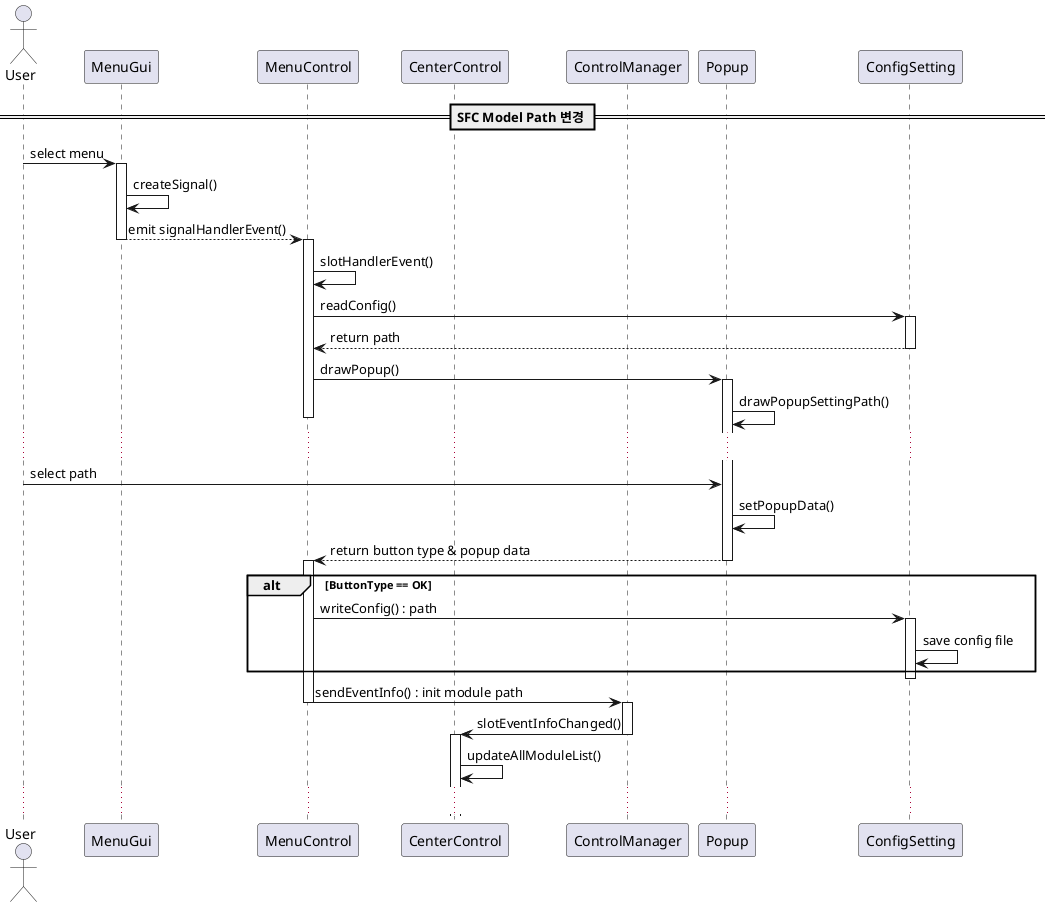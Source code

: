@startuml

actor User order 1

participant MenuGui order 10
' participant MenuHandler order 20
participant MenuControl order 30

participant CenterControl order 40
participant ControlManager order 50

participant Popup order 60
participant ConfigSetting order 70



== SFC Model Path 변경 ==
User -> MenuGui : select menu

activate MenuGui
MenuGui -> MenuGui : createSignal()
MenuGui --> MenuControl : emit signalHandlerEvent()
deactivate MenuGui

activate MenuControl
MenuControl -> MenuControl : slotHandlerEvent()
MenuControl -> ConfigSetting : readConfig()

activate ConfigSetting
MenuControl <-- ConfigSetting : return path
deactivate ConfigSetting

MenuControl -> Popup : drawPopup()
activate Popup
Popup -> Popup : drawPopupSettingPath()
deactivate MenuControl

...

User -> Popup : select path
Popup -> Popup : setPopupData()
MenuControl <-- Popup : return button type & popup data
deactivate Popup

activate MenuControl

alt ButtonType == OK
MenuControl -> ConfigSetting : writeConfig() : path
activate ConfigSetting
ConfigSetting -> ConfigSetting : save config file
end
deactivate ConfigSetting

MenuControl -> ControlManager : sendEventInfo() : init module path
deactivate MenuControl
activate ControlManager
ControlManager -> CenterControl : slotEventInfoChanged()
deactivate ControlManager
activate CenterControl
CenterControl -> CenterControl : updateAllModuleList()

...


@enduml
